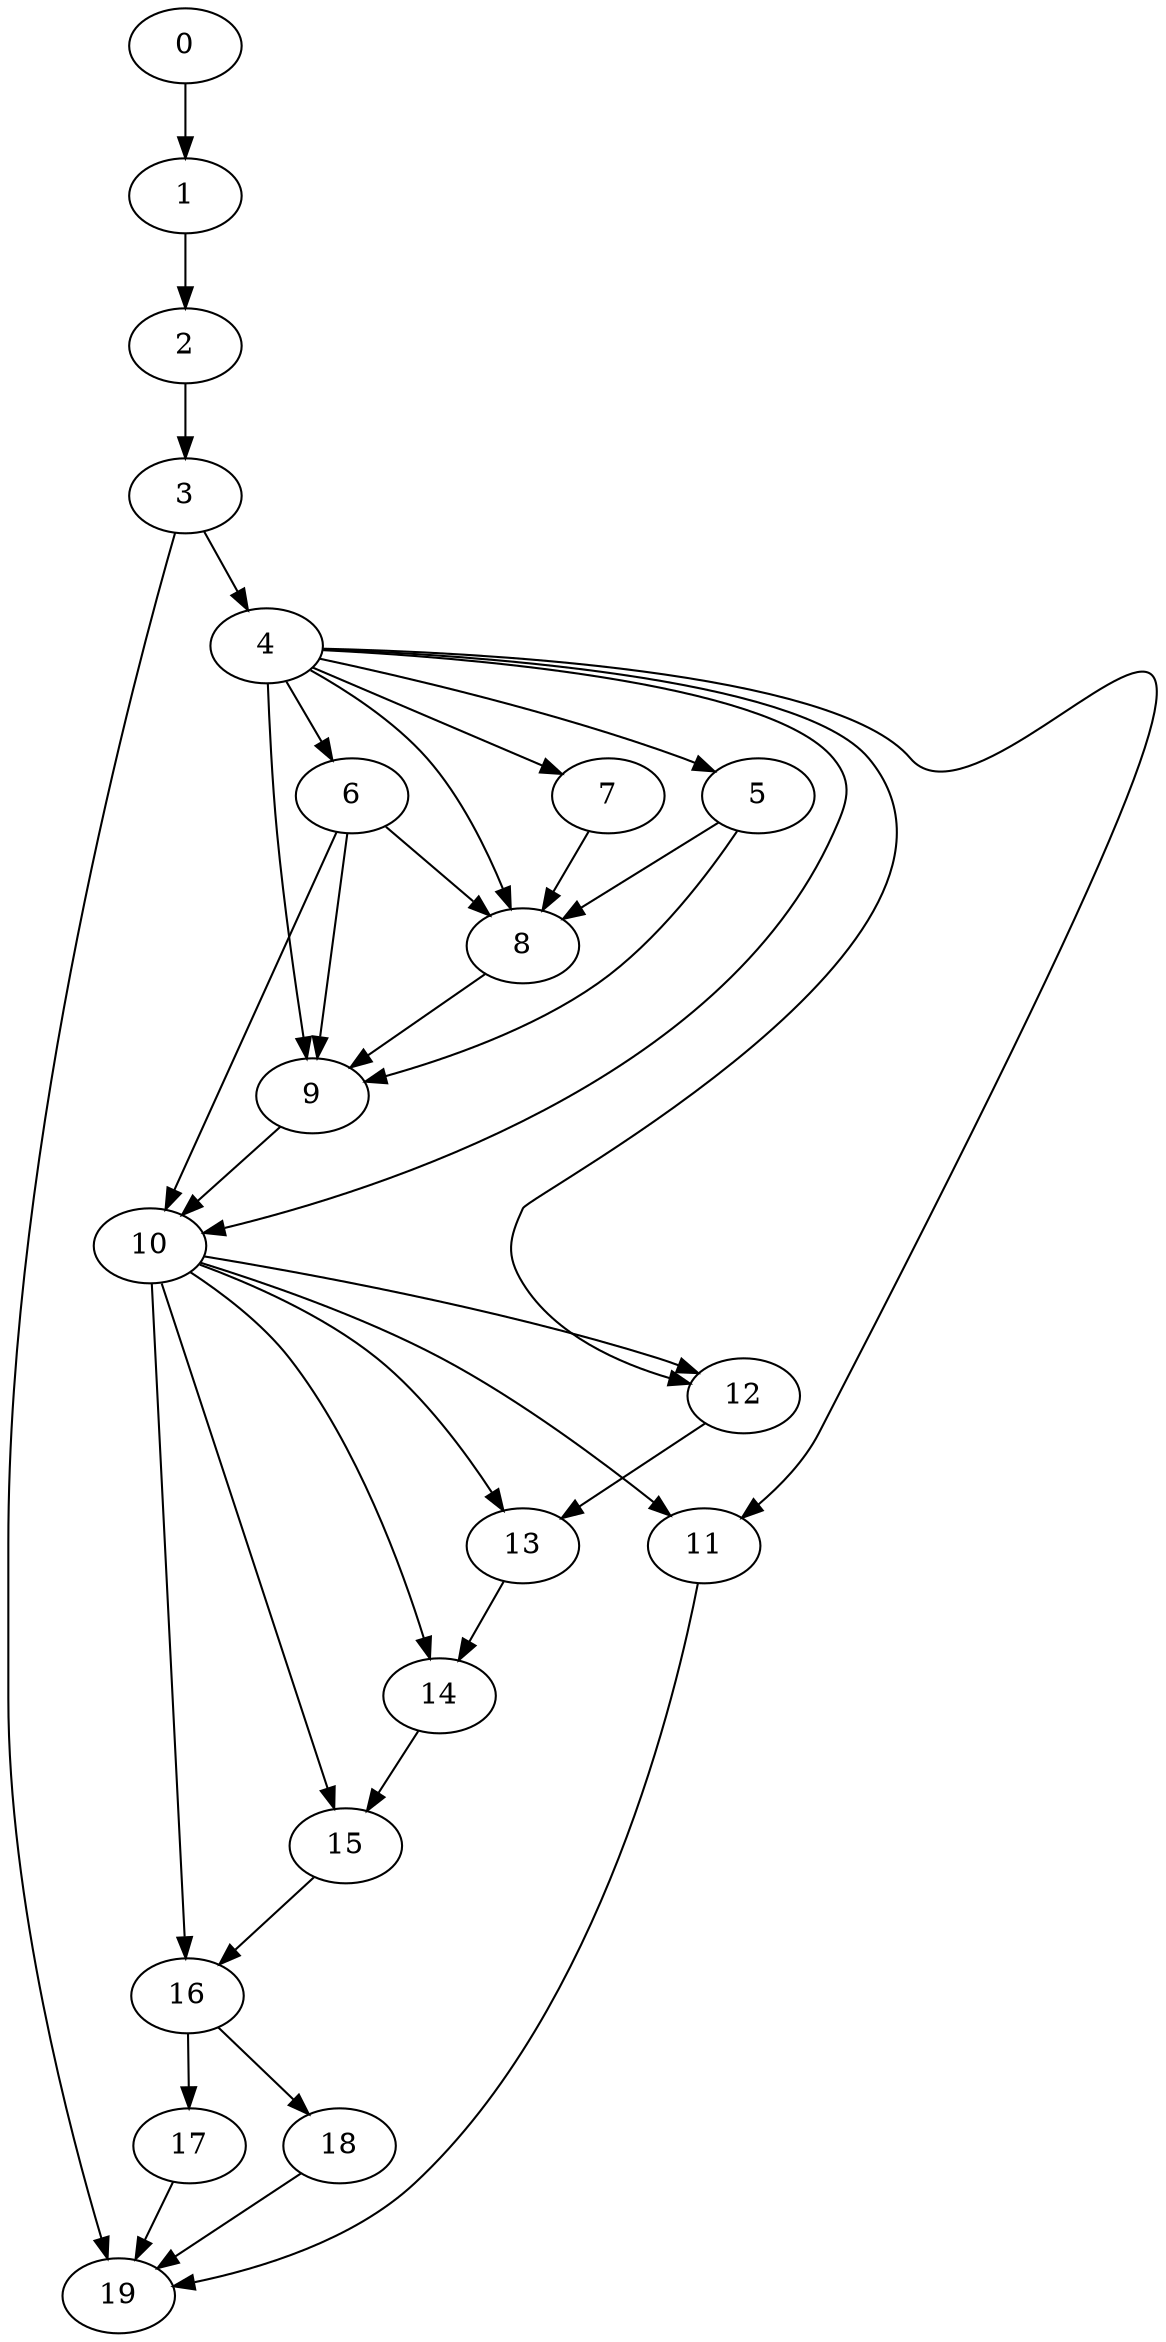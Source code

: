 strict digraph {


	"7" [  weight=0 ];

	"7" -> "8" [  weight=0 ];

	"8" [  weight=0 ];

	"8" -> "9" [  weight=0 ];

	"15" [  weight=0 ];

	"15" -> "16" [  weight=0 ];

	"1" [  weight=0 ];

	"1" -> "2" [  weight=0 ];

	"11" [  weight=0 ];

	"11" -> "19" [  weight=0 ];

	"18" [  weight=0 ];

	"18" -> "19" [  weight=0 ];

	"2" [  weight=0 ];

	"2" -> "3" [  weight=0 ];

	"6" [  weight=0 ];

	"6" -> "10" [  weight=0 ];

	"6" -> "8" [  weight=0 ];

	"6" -> "9" [  weight=0 ];

	"14" [  weight=0 ];

	"14" -> "15" [  weight=0 ];

	"0" [  weight=0 ];

	"0" -> "1" [  weight=0 ];

	"4" [  weight=0 ];

	"4" -> "10" [  weight=0 ];

	"4" -> "11" [  weight=0 ];

	"4" -> "12" [  weight=0 ];

	"4" -> "5" [  weight=0 ];

	"4" -> "6" [  weight=0 ];

	"4" -> "7" [  weight=0 ];

	"4" -> "8" [  weight=0 ];

	"4" -> "9" [  weight=0 ];

	"5" [  weight=0 ];

	"5" -> "8" [  weight=0 ];

	"5" -> "9" [  weight=0 ];

	"19" [  weight=0 ];

	"3" [  weight=0 ];

	"3" -> "4" [  weight=0 ];

	"3" -> "19" [  weight=0 ];

	"16" [  weight=0 ];

	"16" -> "18" [  weight=0 ];

	"16" -> "17" [  weight=0 ];

	"12" [  weight=0 ];

	"12" -> "13" [  weight=0 ];

	"13" [  weight=0 ];

	"13" -> "14" [  weight=0 ];

	"9" [  weight=0 ];

	"9" -> "10" [  weight=0 ];

	"10" [  weight=0 ];

	"10" -> "12" [  weight=0 ];

	"10" -> "13" [  weight=0 ];

	"10" -> "14" [  weight=0 ];

	"10" -> "15" [  weight=0 ];

	"10" -> "16" [  weight=0 ];

	"10" -> "11" [  weight=0 ];

	"17" [  weight=0 ];

	"17" -> "19" [  weight=0 ];

}
